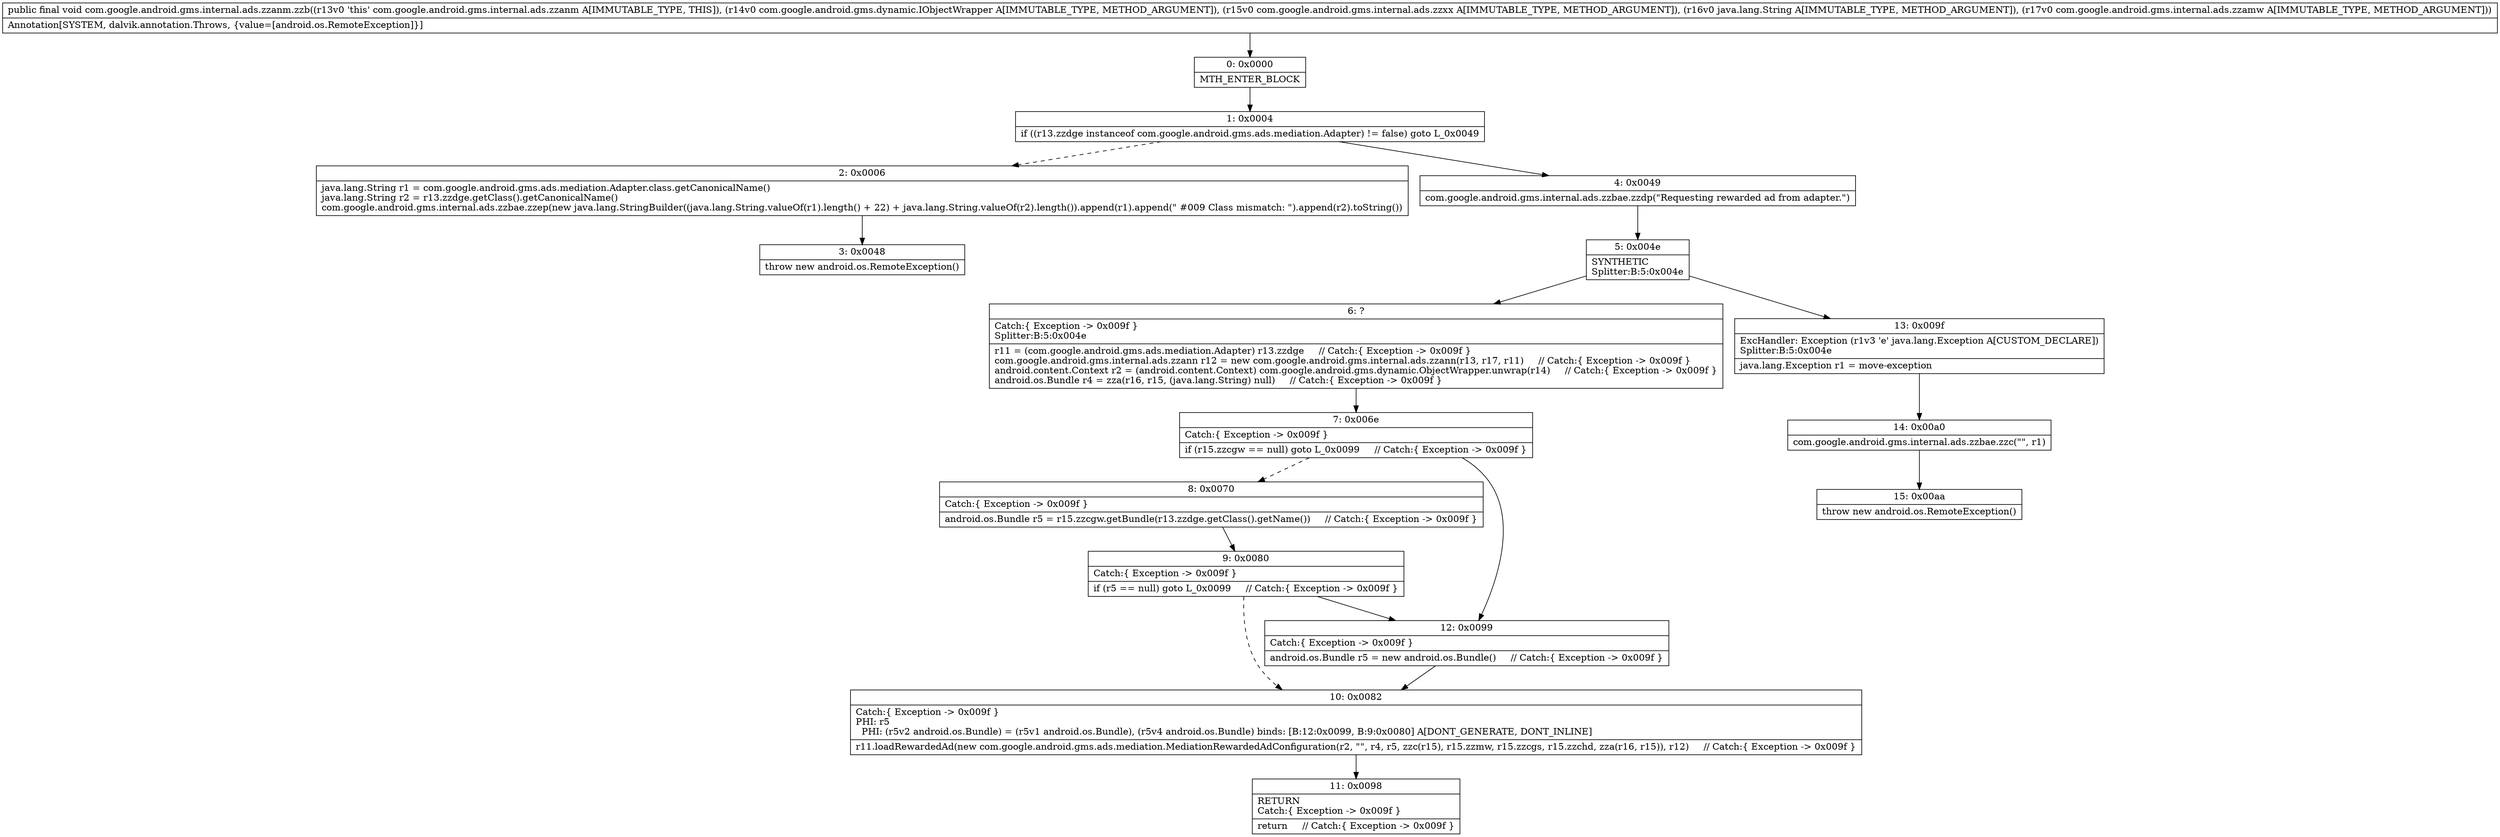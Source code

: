 digraph "CFG forcom.google.android.gms.internal.ads.zzanm.zzb(Lcom\/google\/android\/gms\/dynamic\/IObjectWrapper;Lcom\/google\/android\/gms\/internal\/ads\/zzxx;Ljava\/lang\/String;Lcom\/google\/android\/gms\/internal\/ads\/zzamw;)V" {
Node_0 [shape=record,label="{0\:\ 0x0000|MTH_ENTER_BLOCK\l}"];
Node_1 [shape=record,label="{1\:\ 0x0004|if ((r13.zzdge instanceof com.google.android.gms.ads.mediation.Adapter) != false) goto L_0x0049\l}"];
Node_2 [shape=record,label="{2\:\ 0x0006|java.lang.String r1 = com.google.android.gms.ads.mediation.Adapter.class.getCanonicalName()\ljava.lang.String r2 = r13.zzdge.getClass().getCanonicalName()\lcom.google.android.gms.internal.ads.zzbae.zzep(new java.lang.StringBuilder((java.lang.String.valueOf(r1).length() + 22) + java.lang.String.valueOf(r2).length()).append(r1).append(\" #009 Class mismatch: \").append(r2).toString())\l}"];
Node_3 [shape=record,label="{3\:\ 0x0048|throw new android.os.RemoteException()\l}"];
Node_4 [shape=record,label="{4\:\ 0x0049|com.google.android.gms.internal.ads.zzbae.zzdp(\"Requesting rewarded ad from adapter.\")\l}"];
Node_5 [shape=record,label="{5\:\ 0x004e|SYNTHETIC\lSplitter:B:5:0x004e\l}"];
Node_6 [shape=record,label="{6\:\ ?|Catch:\{ Exception \-\> 0x009f \}\lSplitter:B:5:0x004e\l|r11 = (com.google.android.gms.ads.mediation.Adapter) r13.zzdge     \/\/ Catch:\{ Exception \-\> 0x009f \}\lcom.google.android.gms.internal.ads.zzann r12 = new com.google.android.gms.internal.ads.zzann(r13, r17, r11)     \/\/ Catch:\{ Exception \-\> 0x009f \}\landroid.content.Context r2 = (android.content.Context) com.google.android.gms.dynamic.ObjectWrapper.unwrap(r14)     \/\/ Catch:\{ Exception \-\> 0x009f \}\landroid.os.Bundle r4 = zza(r16, r15, (java.lang.String) null)     \/\/ Catch:\{ Exception \-\> 0x009f \}\l}"];
Node_7 [shape=record,label="{7\:\ 0x006e|Catch:\{ Exception \-\> 0x009f \}\l|if (r15.zzcgw == null) goto L_0x0099     \/\/ Catch:\{ Exception \-\> 0x009f \}\l}"];
Node_8 [shape=record,label="{8\:\ 0x0070|Catch:\{ Exception \-\> 0x009f \}\l|android.os.Bundle r5 = r15.zzcgw.getBundle(r13.zzdge.getClass().getName())     \/\/ Catch:\{ Exception \-\> 0x009f \}\l}"];
Node_9 [shape=record,label="{9\:\ 0x0080|Catch:\{ Exception \-\> 0x009f \}\l|if (r5 == null) goto L_0x0099     \/\/ Catch:\{ Exception \-\> 0x009f \}\l}"];
Node_10 [shape=record,label="{10\:\ 0x0082|Catch:\{ Exception \-\> 0x009f \}\lPHI: r5 \l  PHI: (r5v2 android.os.Bundle) = (r5v1 android.os.Bundle), (r5v4 android.os.Bundle) binds: [B:12:0x0099, B:9:0x0080] A[DONT_GENERATE, DONT_INLINE]\l|r11.loadRewardedAd(new com.google.android.gms.ads.mediation.MediationRewardedAdConfiguration(r2, \"\", r4, r5, zzc(r15), r15.zzmw, r15.zzcgs, r15.zzchd, zza(r16, r15)), r12)     \/\/ Catch:\{ Exception \-\> 0x009f \}\l}"];
Node_11 [shape=record,label="{11\:\ 0x0098|RETURN\lCatch:\{ Exception \-\> 0x009f \}\l|return     \/\/ Catch:\{ Exception \-\> 0x009f \}\l}"];
Node_12 [shape=record,label="{12\:\ 0x0099|Catch:\{ Exception \-\> 0x009f \}\l|android.os.Bundle r5 = new android.os.Bundle()     \/\/ Catch:\{ Exception \-\> 0x009f \}\l}"];
Node_13 [shape=record,label="{13\:\ 0x009f|ExcHandler: Exception (r1v3 'e' java.lang.Exception A[CUSTOM_DECLARE])\lSplitter:B:5:0x004e\l|java.lang.Exception r1 = move\-exception\l}"];
Node_14 [shape=record,label="{14\:\ 0x00a0|com.google.android.gms.internal.ads.zzbae.zzc(\"\", r1)\l}"];
Node_15 [shape=record,label="{15\:\ 0x00aa|throw new android.os.RemoteException()\l}"];
MethodNode[shape=record,label="{public final void com.google.android.gms.internal.ads.zzanm.zzb((r13v0 'this' com.google.android.gms.internal.ads.zzanm A[IMMUTABLE_TYPE, THIS]), (r14v0 com.google.android.gms.dynamic.IObjectWrapper A[IMMUTABLE_TYPE, METHOD_ARGUMENT]), (r15v0 com.google.android.gms.internal.ads.zzxx A[IMMUTABLE_TYPE, METHOD_ARGUMENT]), (r16v0 java.lang.String A[IMMUTABLE_TYPE, METHOD_ARGUMENT]), (r17v0 com.google.android.gms.internal.ads.zzamw A[IMMUTABLE_TYPE, METHOD_ARGUMENT]))  | Annotation[SYSTEM, dalvik.annotation.Throws, \{value=[android.os.RemoteException]\}]\l}"];
MethodNode -> Node_0;
Node_0 -> Node_1;
Node_1 -> Node_2[style=dashed];
Node_1 -> Node_4;
Node_2 -> Node_3;
Node_4 -> Node_5;
Node_5 -> Node_6;
Node_5 -> Node_13;
Node_6 -> Node_7;
Node_7 -> Node_8[style=dashed];
Node_7 -> Node_12;
Node_8 -> Node_9;
Node_9 -> Node_10[style=dashed];
Node_9 -> Node_12;
Node_10 -> Node_11;
Node_12 -> Node_10;
Node_13 -> Node_14;
Node_14 -> Node_15;
}

